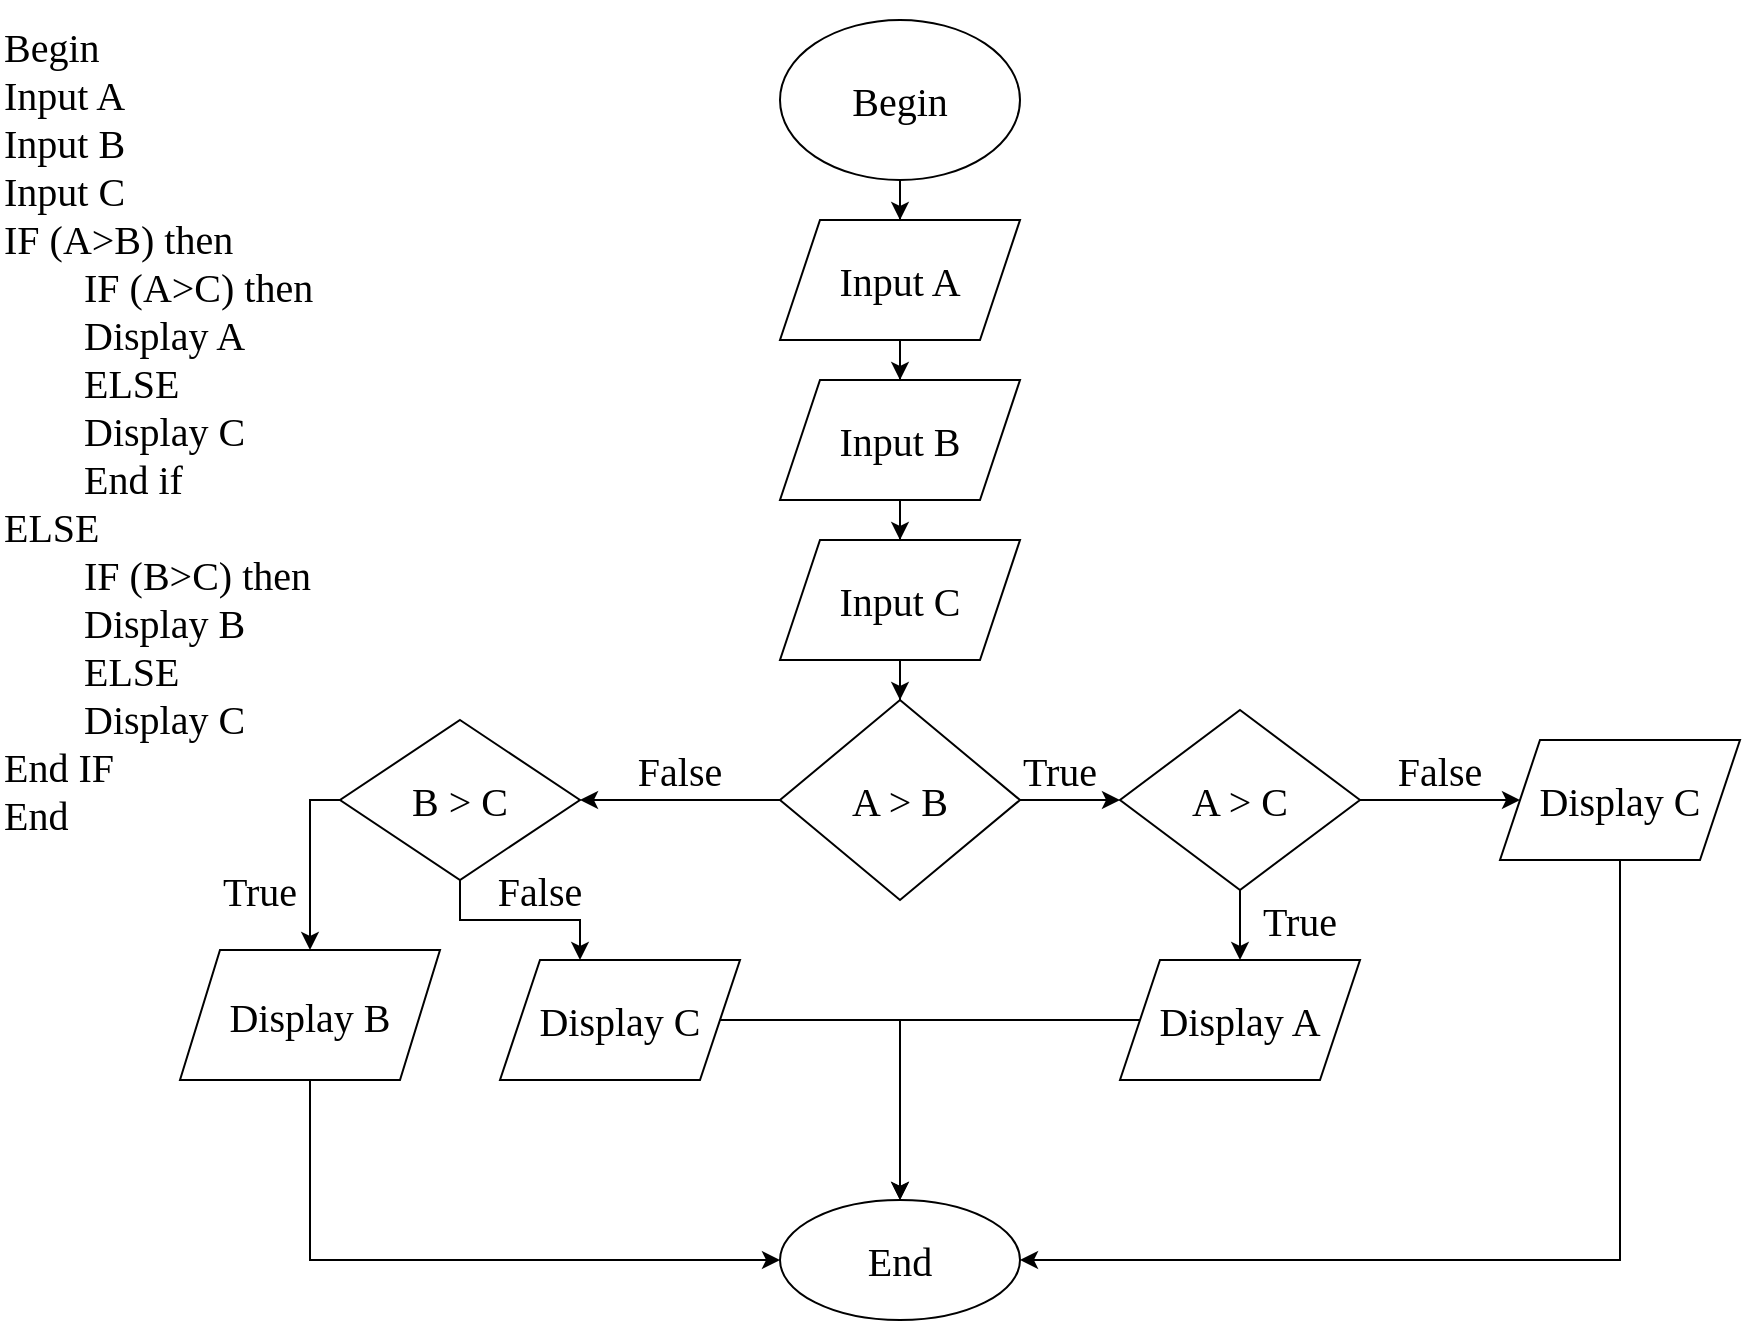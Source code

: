 <mxfile version="18.0.1" type="device"><diagram id="C5RBs43oDa-KdzZeNtuy" name="Page-1"><mxGraphModel dx="1038" dy="513" grid="1" gridSize="10" guides="1" tooltips="1" connect="1" arrows="1" fold="1" page="1" pageScale="1" pageWidth="827" pageHeight="1169" math="0" shadow="0"><root><mxCell id="WIyWlLk6GJQsqaUBKTNV-0"/><mxCell id="WIyWlLk6GJQsqaUBKTNV-1" parent="WIyWlLk6GJQsqaUBKTNV-0"/><mxCell id="bp8n5hBFdwXDo32ScaA1-0" value="Begin&lt;br&gt;Input A&lt;br&gt;Input B&lt;br&gt;Input C&lt;br&gt;IF (A&amp;gt;B) then&lt;br&gt;&lt;span style=&quot;white-space: pre;&quot;&gt;&#9;&lt;/span&gt;IF (A&amp;gt;C) then&lt;br&gt;&lt;span style=&quot;white-space: pre;&quot;&gt;&#9;&lt;/span&gt;Display A&lt;br&gt;&lt;span style=&quot;white-space: pre;&quot;&gt;&#9;&lt;/span&gt;ELSE&amp;nbsp;&lt;br&gt;&lt;span style=&quot;white-space: pre;&quot;&gt;&#9;&lt;/span&gt;Display C&lt;br&gt;&lt;span style=&quot;white-space: pre;&quot;&gt;&#9;&lt;/span&gt;End if&lt;br&gt;ELSE&lt;br&gt;&lt;span style=&quot;white-space: pre;&quot;&gt;&#9;&lt;/span&gt;IF (B&amp;gt;C) then&lt;br&gt;&lt;span style=&quot;white-space: pre;&quot;&gt;&#9;&lt;/span&gt;Display B&lt;br&gt;&lt;span style=&quot;white-space: pre;&quot;&gt;&#9;&lt;/span&gt;ELSE&lt;br&gt;&lt;span style=&quot;white-space: pre;&quot;&gt;&#9;&lt;/span&gt;Display C&lt;br&gt;End IF&lt;br&gt;End" style="text;html=1;strokeColor=none;fillColor=none;align=left;verticalAlign=top;whiteSpace=wrap;rounded=0;fontFamily=Times New Roman;fontSize=20;spacingTop=5;" vertex="1" parent="WIyWlLk6GJQsqaUBKTNV-1"><mxGeometry x="60" width="230" height="475" as="geometry"/></mxCell><mxCell id="bp8n5hBFdwXDo32ScaA1-3" value="" style="edgeStyle=orthogonalEdgeStyle;rounded=0;orthogonalLoop=1;jettySize=auto;html=1;fontFamily=Times New Roman;fontSize=20;" edge="1" parent="WIyWlLk6GJQsqaUBKTNV-1" source="bp8n5hBFdwXDo32ScaA1-1" target="bp8n5hBFdwXDo32ScaA1-2"><mxGeometry relative="1" as="geometry"/></mxCell><mxCell id="bp8n5hBFdwXDo32ScaA1-1" value="Begin" style="ellipse;whiteSpace=wrap;html=1;fontFamily=Times New Roman;fontSize=20;" vertex="1" parent="WIyWlLk6GJQsqaUBKTNV-1"><mxGeometry x="450" y="10" width="120" height="80" as="geometry"/></mxCell><mxCell id="bp8n5hBFdwXDo32ScaA1-5" value="" style="edgeStyle=orthogonalEdgeStyle;rounded=0;orthogonalLoop=1;jettySize=auto;html=1;fontFamily=Times New Roman;fontSize=20;" edge="1" parent="WIyWlLk6GJQsqaUBKTNV-1" source="bp8n5hBFdwXDo32ScaA1-2" target="bp8n5hBFdwXDo32ScaA1-4"><mxGeometry relative="1" as="geometry"/></mxCell><mxCell id="bp8n5hBFdwXDo32ScaA1-2" value="Input A" style="shape=parallelogram;perimeter=parallelogramPerimeter;whiteSpace=wrap;html=1;fixedSize=1;fontSize=20;fontFamily=Times New Roman;" vertex="1" parent="WIyWlLk6GJQsqaUBKTNV-1"><mxGeometry x="450" y="110" width="120" height="60" as="geometry"/></mxCell><mxCell id="bp8n5hBFdwXDo32ScaA1-7" value="" style="edgeStyle=orthogonalEdgeStyle;rounded=0;orthogonalLoop=1;jettySize=auto;html=1;fontFamily=Times New Roman;fontSize=20;" edge="1" parent="WIyWlLk6GJQsqaUBKTNV-1" source="bp8n5hBFdwXDo32ScaA1-4" target="bp8n5hBFdwXDo32ScaA1-6"><mxGeometry relative="1" as="geometry"/></mxCell><mxCell id="bp8n5hBFdwXDo32ScaA1-4" value="Input B" style="shape=parallelogram;perimeter=parallelogramPerimeter;whiteSpace=wrap;html=1;fixedSize=1;fontSize=20;fontFamily=Times New Roman;" vertex="1" parent="WIyWlLk6GJQsqaUBKTNV-1"><mxGeometry x="450" y="190" width="120" height="60" as="geometry"/></mxCell><mxCell id="bp8n5hBFdwXDo32ScaA1-9" value="" style="edgeStyle=orthogonalEdgeStyle;rounded=0;orthogonalLoop=1;jettySize=auto;html=1;fontFamily=Times New Roman;fontSize=20;" edge="1" parent="WIyWlLk6GJQsqaUBKTNV-1" source="bp8n5hBFdwXDo32ScaA1-6" target="bp8n5hBFdwXDo32ScaA1-8"><mxGeometry relative="1" as="geometry"/></mxCell><mxCell id="bp8n5hBFdwXDo32ScaA1-6" value="Input C" style="shape=parallelogram;perimeter=parallelogramPerimeter;whiteSpace=wrap;html=1;fixedSize=1;fontSize=20;fontFamily=Times New Roman;" vertex="1" parent="WIyWlLk6GJQsqaUBKTNV-1"><mxGeometry x="450" y="270" width="120" height="60" as="geometry"/></mxCell><mxCell id="bp8n5hBFdwXDo32ScaA1-11" value="" style="edgeStyle=orthogonalEdgeStyle;rounded=0;orthogonalLoop=1;jettySize=auto;html=1;fontFamily=Times New Roman;fontSize=20;" edge="1" parent="WIyWlLk6GJQsqaUBKTNV-1" source="bp8n5hBFdwXDo32ScaA1-8" target="bp8n5hBFdwXDo32ScaA1-10"><mxGeometry relative="1" as="geometry"/></mxCell><mxCell id="bp8n5hBFdwXDo32ScaA1-20" value="" style="edgeStyle=orthogonalEdgeStyle;rounded=0;orthogonalLoop=1;jettySize=auto;html=1;fontFamily=Times New Roman;fontSize=20;" edge="1" parent="WIyWlLk6GJQsqaUBKTNV-1" source="bp8n5hBFdwXDo32ScaA1-8" target="bp8n5hBFdwXDo32ScaA1-19"><mxGeometry relative="1" as="geometry"/></mxCell><mxCell id="bp8n5hBFdwXDo32ScaA1-8" value="A &amp;gt; B" style="rhombus;whiteSpace=wrap;html=1;fontSize=20;fontFamily=Times New Roman;" vertex="1" parent="WIyWlLk6GJQsqaUBKTNV-1"><mxGeometry x="450" y="350" width="120" height="100" as="geometry"/></mxCell><mxCell id="bp8n5hBFdwXDo32ScaA1-14" value="" style="edgeStyle=orthogonalEdgeStyle;rounded=0;orthogonalLoop=1;jettySize=auto;html=1;fontFamily=Times New Roman;fontSize=20;" edge="1" parent="WIyWlLk6GJQsqaUBKTNV-1" source="bp8n5hBFdwXDo32ScaA1-10" target="bp8n5hBFdwXDo32ScaA1-13"><mxGeometry relative="1" as="geometry"/></mxCell><mxCell id="bp8n5hBFdwXDo32ScaA1-16" value="" style="edgeStyle=orthogonalEdgeStyle;rounded=0;orthogonalLoop=1;jettySize=auto;html=1;fontFamily=Times New Roman;fontSize=20;" edge="1" parent="WIyWlLk6GJQsqaUBKTNV-1" source="bp8n5hBFdwXDo32ScaA1-10" target="bp8n5hBFdwXDo32ScaA1-15"><mxGeometry relative="1" as="geometry"/></mxCell><mxCell id="bp8n5hBFdwXDo32ScaA1-10" value="A &amp;gt; C" style="rhombus;whiteSpace=wrap;html=1;fontSize=20;fontFamily=Times New Roman;" vertex="1" parent="WIyWlLk6GJQsqaUBKTNV-1"><mxGeometry x="620" y="355" width="120" height="90" as="geometry"/></mxCell><mxCell id="bp8n5hBFdwXDo32ScaA1-12" value="True" style="text;html=1;strokeColor=none;fillColor=none;align=center;verticalAlign=middle;whiteSpace=wrap;rounded=0;fontFamily=Times New Roman;fontSize=20;" vertex="1" parent="WIyWlLk6GJQsqaUBKTNV-1"><mxGeometry x="560" y="370" width="60" height="30" as="geometry"/></mxCell><mxCell id="bp8n5hBFdwXDo32ScaA1-34" style="edgeStyle=orthogonalEdgeStyle;rounded=0;orthogonalLoop=1;jettySize=auto;html=1;fontFamily=Times New Roman;fontSize=20;" edge="1" parent="WIyWlLk6GJQsqaUBKTNV-1" source="bp8n5hBFdwXDo32ScaA1-13" target="bp8n5hBFdwXDo32ScaA1-31"><mxGeometry relative="1" as="geometry"/></mxCell><mxCell id="bp8n5hBFdwXDo32ScaA1-13" value="Display A" style="shape=parallelogram;perimeter=parallelogramPerimeter;whiteSpace=wrap;html=1;fixedSize=1;fontSize=20;fontFamily=Times New Roman;" vertex="1" parent="WIyWlLk6GJQsqaUBKTNV-1"><mxGeometry x="620" y="480" width="120" height="60" as="geometry"/></mxCell><mxCell id="bp8n5hBFdwXDo32ScaA1-35" style="edgeStyle=orthogonalEdgeStyle;rounded=0;orthogonalLoop=1;jettySize=auto;html=1;entryX=1;entryY=0.5;entryDx=0;entryDy=0;fontFamily=Times New Roman;fontSize=20;" edge="1" parent="WIyWlLk6GJQsqaUBKTNV-1" source="bp8n5hBFdwXDo32ScaA1-15" target="bp8n5hBFdwXDo32ScaA1-31"><mxGeometry relative="1" as="geometry"><Array as="points"><mxPoint x="870" y="630"/></Array></mxGeometry></mxCell><mxCell id="bp8n5hBFdwXDo32ScaA1-15" value="Display C" style="shape=parallelogram;perimeter=parallelogramPerimeter;whiteSpace=wrap;html=1;fixedSize=1;fontSize=20;fontFamily=Times New Roman;" vertex="1" parent="WIyWlLk6GJQsqaUBKTNV-1"><mxGeometry x="810" y="370" width="120" height="60" as="geometry"/></mxCell><mxCell id="bp8n5hBFdwXDo32ScaA1-17" value="True" style="text;html=1;strokeColor=none;fillColor=none;align=center;verticalAlign=middle;whiteSpace=wrap;rounded=0;fontFamily=Times New Roman;fontSize=20;" vertex="1" parent="WIyWlLk6GJQsqaUBKTNV-1"><mxGeometry x="680" y="445" width="60" height="30" as="geometry"/></mxCell><mxCell id="bp8n5hBFdwXDo32ScaA1-18" value="False" style="text;html=1;strokeColor=none;fillColor=none;align=center;verticalAlign=middle;whiteSpace=wrap;rounded=0;fontFamily=Times New Roman;fontSize=20;" vertex="1" parent="WIyWlLk6GJQsqaUBKTNV-1"><mxGeometry x="750" y="370" width="60" height="30" as="geometry"/></mxCell><mxCell id="bp8n5hBFdwXDo32ScaA1-22" value="" style="edgeStyle=orthogonalEdgeStyle;rounded=0;orthogonalLoop=1;jettySize=auto;html=1;fontFamily=Times New Roman;fontSize=20;" edge="1" parent="WIyWlLk6GJQsqaUBKTNV-1" source="bp8n5hBFdwXDo32ScaA1-19" target="bp8n5hBFdwXDo32ScaA1-24"><mxGeometry relative="1" as="geometry"><mxPoint x="210" y="460" as="targetPoint"/><Array as="points"><mxPoint x="215" y="400"/></Array></mxGeometry></mxCell><mxCell id="bp8n5hBFdwXDo32ScaA1-26" value="" style="edgeStyle=orthogonalEdgeStyle;rounded=0;orthogonalLoop=1;jettySize=auto;html=1;fontFamily=Times New Roman;fontSize=20;" edge="1" parent="WIyWlLk6GJQsqaUBKTNV-1" source="bp8n5hBFdwXDo32ScaA1-19" target="bp8n5hBFdwXDo32ScaA1-28"><mxGeometry relative="1" as="geometry"><mxPoint x="350" y="480" as="targetPoint"/><Array as="points"><mxPoint x="290" y="460"/><mxPoint x="350" y="460"/></Array></mxGeometry></mxCell><mxCell id="bp8n5hBFdwXDo32ScaA1-19" value="B &amp;gt; C" style="rhombus;whiteSpace=wrap;html=1;fontSize=20;fontFamily=Times New Roman;" vertex="1" parent="WIyWlLk6GJQsqaUBKTNV-1"><mxGeometry x="230" y="360" width="120" height="80" as="geometry"/></mxCell><mxCell id="bp8n5hBFdwXDo32ScaA1-21" value="False" style="text;html=1;strokeColor=none;fillColor=none;align=center;verticalAlign=middle;whiteSpace=wrap;rounded=0;fontFamily=Times New Roman;fontSize=20;" vertex="1" parent="WIyWlLk6GJQsqaUBKTNV-1"><mxGeometry x="370" y="370" width="60" height="30" as="geometry"/></mxCell><mxCell id="bp8n5hBFdwXDo32ScaA1-32" value="" style="edgeStyle=orthogonalEdgeStyle;rounded=0;orthogonalLoop=1;jettySize=auto;html=1;fontFamily=Times New Roman;fontSize=20;" edge="1" parent="WIyWlLk6GJQsqaUBKTNV-1" source="bp8n5hBFdwXDo32ScaA1-24" target="bp8n5hBFdwXDo32ScaA1-31"><mxGeometry relative="1" as="geometry"><Array as="points"><mxPoint x="215" y="630"/></Array></mxGeometry></mxCell><mxCell id="bp8n5hBFdwXDo32ScaA1-24" value="Display B" style="shape=parallelogram;perimeter=parallelogramPerimeter;whiteSpace=wrap;html=1;fixedSize=1;fontFamily=Times New Roman;fontSize=20;" vertex="1" parent="WIyWlLk6GJQsqaUBKTNV-1"><mxGeometry x="150" y="475" width="130" height="65" as="geometry"/></mxCell><mxCell id="bp8n5hBFdwXDo32ScaA1-25" value="True" style="text;html=1;strokeColor=none;fillColor=none;align=center;verticalAlign=middle;whiteSpace=wrap;rounded=0;fontFamily=Times New Roman;fontSize=20;" vertex="1" parent="WIyWlLk6GJQsqaUBKTNV-1"><mxGeometry x="160" y="430" width="60" height="30" as="geometry"/></mxCell><mxCell id="bp8n5hBFdwXDo32ScaA1-33" style="edgeStyle=orthogonalEdgeStyle;rounded=0;orthogonalLoop=1;jettySize=auto;html=1;fontFamily=Times New Roman;fontSize=20;" edge="1" parent="WIyWlLk6GJQsqaUBKTNV-1" source="bp8n5hBFdwXDo32ScaA1-28" target="bp8n5hBFdwXDo32ScaA1-31"><mxGeometry relative="1" as="geometry"/></mxCell><mxCell id="bp8n5hBFdwXDo32ScaA1-28" value="Display C" style="shape=parallelogram;perimeter=parallelogramPerimeter;whiteSpace=wrap;html=1;fixedSize=1;fontFamily=Times New Roman;fontSize=20;" vertex="1" parent="WIyWlLk6GJQsqaUBKTNV-1"><mxGeometry x="310" y="480" width="120" height="60" as="geometry"/></mxCell><mxCell id="bp8n5hBFdwXDo32ScaA1-29" value="False" style="text;html=1;strokeColor=none;fillColor=none;align=center;verticalAlign=middle;whiteSpace=wrap;rounded=0;fontFamily=Times New Roman;fontSize=20;" vertex="1" parent="WIyWlLk6GJQsqaUBKTNV-1"><mxGeometry x="300" y="430" width="60" height="30" as="geometry"/></mxCell><mxCell id="bp8n5hBFdwXDo32ScaA1-31" value="End" style="ellipse;whiteSpace=wrap;html=1;fontSize=20;fontFamily=Times New Roman;" vertex="1" parent="WIyWlLk6GJQsqaUBKTNV-1"><mxGeometry x="450" y="600" width="120" height="60" as="geometry"/></mxCell></root></mxGraphModel></diagram></mxfile>